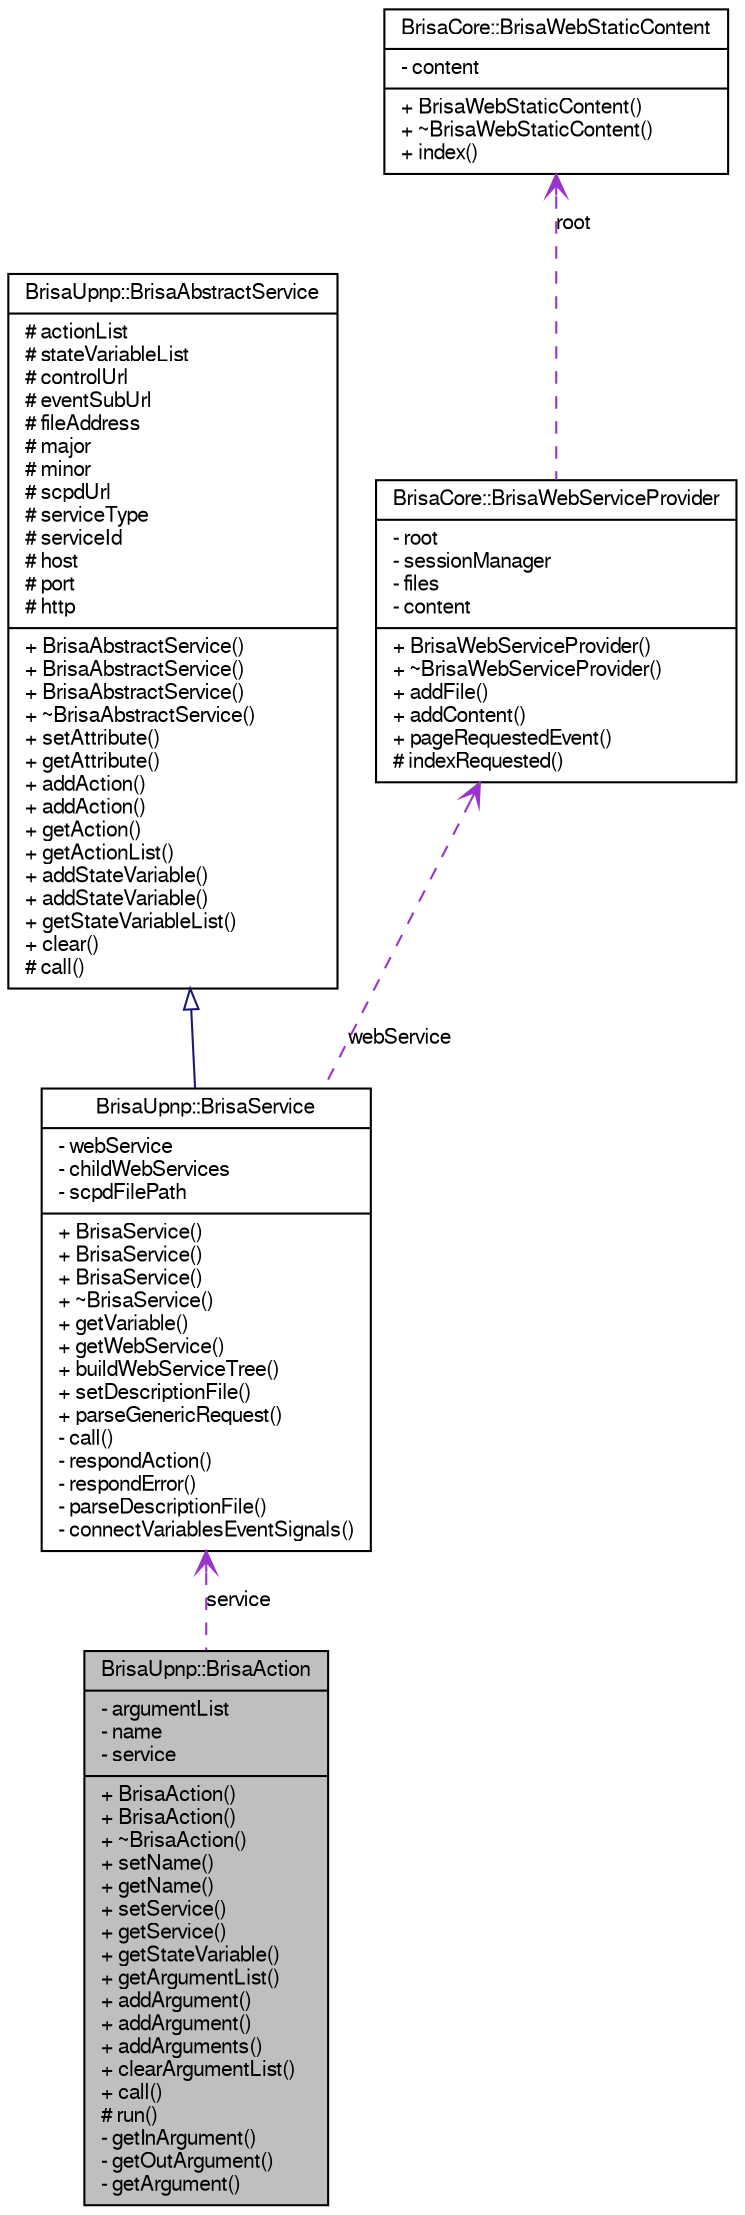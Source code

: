 digraph G
{
  bgcolor="transparent";
  edge [fontname="FreeSans",fontsize="10",labelfontname="FreeSans",labelfontsize="10"];
  node [fontname="FreeSans",fontsize="10",shape=record];
  Node1 [label="{BrisaUpnp::BrisaAction\n|- argumentList\l- name\l- service\l|+ BrisaAction()\l+ BrisaAction()\l+ ~BrisaAction()\l+ setName()\l+ getName()\l+ setService()\l+ getService()\l+ getStateVariable()\l+ getArgumentList()\l+ addArgument()\l+ addArgument()\l+ addArguments()\l+ clearArgumentList()\l+ call()\l# run()\l- getInArgument()\l- getOutArgument()\l- getArgument()\l}",height=0.2,width=0.4,color="black", fillcolor="grey75", style="filled" fontcolor="black"];
  Node2 -> Node1 [dir=back,color="darkorchid3",fontsize="10",style="dashed",label="service",arrowtail="open"];
  Node2 [label="{BrisaUpnp::BrisaService\n|- webService\l- childWebServices\l- scpdFilePath\l|+ BrisaService()\l+ BrisaService()\l+ BrisaService()\l+ ~BrisaService()\l+ getVariable()\l+ getWebService()\l+ buildWebServiceTree()\l+ setDescriptionFile()\l+ parseGenericRequest()\l- call()\l- respondAction()\l- respondError()\l- parseDescriptionFile()\l- connectVariablesEventSignals()\l}",height=0.2,width=0.4,color="black",URL="$classBrisaUpnp_1_1BrisaService.html",tooltip="UPnP service abstraction."];
  Node3 -> Node2 [dir=back,color="midnightblue",fontsize="10",style="solid",arrowtail="empty"];
  Node3 [label="{BrisaUpnp::BrisaAbstractService\n|# actionList\l# stateVariableList\l# controlUrl\l# eventSubUrl\l# fileAddress\l# major\l# minor\l# scpdUrl\l# serviceType\l# serviceId\l# host\l# port\l# http\l|+ BrisaAbstractService()\l+ BrisaAbstractService()\l+ BrisaAbstractService()\l+ ~BrisaAbstractService()\l+ setAttribute()\l+ getAttribute()\l+ addAction()\l+ addAction()\l+ getAction()\l+ getActionList()\l+ addStateVariable()\l+ addStateVariable()\l+ getStateVariableList()\l+ clear()\l# call()\l}",height=0.2,width=0.4,color="black",URL="$classBrisaUpnp_1_1BrisaAbstractService.html",tooltip="An abstract class for the control point side and device side service."];
  Node4 -> Node2 [dir=back,color="darkorchid3",fontsize="10",style="dashed",label="webService",arrowtail="open"];
  Node4 [label="{BrisaCore::BrisaWebServiceProvider\n|- root\l- sessionManager\l- files\l- content\l|+ BrisaWebServiceProvider()\l+ ~BrisaWebServiceProvider()\l+ addFile()\l+ addContent()\l+ pageRequestedEvent()\l# indexRequested()\l}",height=0.2,width=0.4,color="black",URL="$classBrisaCore_1_1BrisaWebServiceProvider.html",tooltip="The BrisaWebServiceProvider class works as web service manager for the web server..."];
  Node5 -> Node4 [dir=back,color="darkorchid3",fontsize="10",style="dashed",label="root",arrowtail="open"];
  Node5 [label="{BrisaCore::BrisaWebStaticContent\n|- content\l|+ BrisaWebStaticContent()\l+ ~BrisaWebStaticContent()\l+ index()\l}",height=0.2,width=0.4,color="black",URL="$classBrisaCore_1_1BrisaWebStaticContent.html",tooltip="The BrisaWebStaticContent class stores a QString into the web server."];
}
